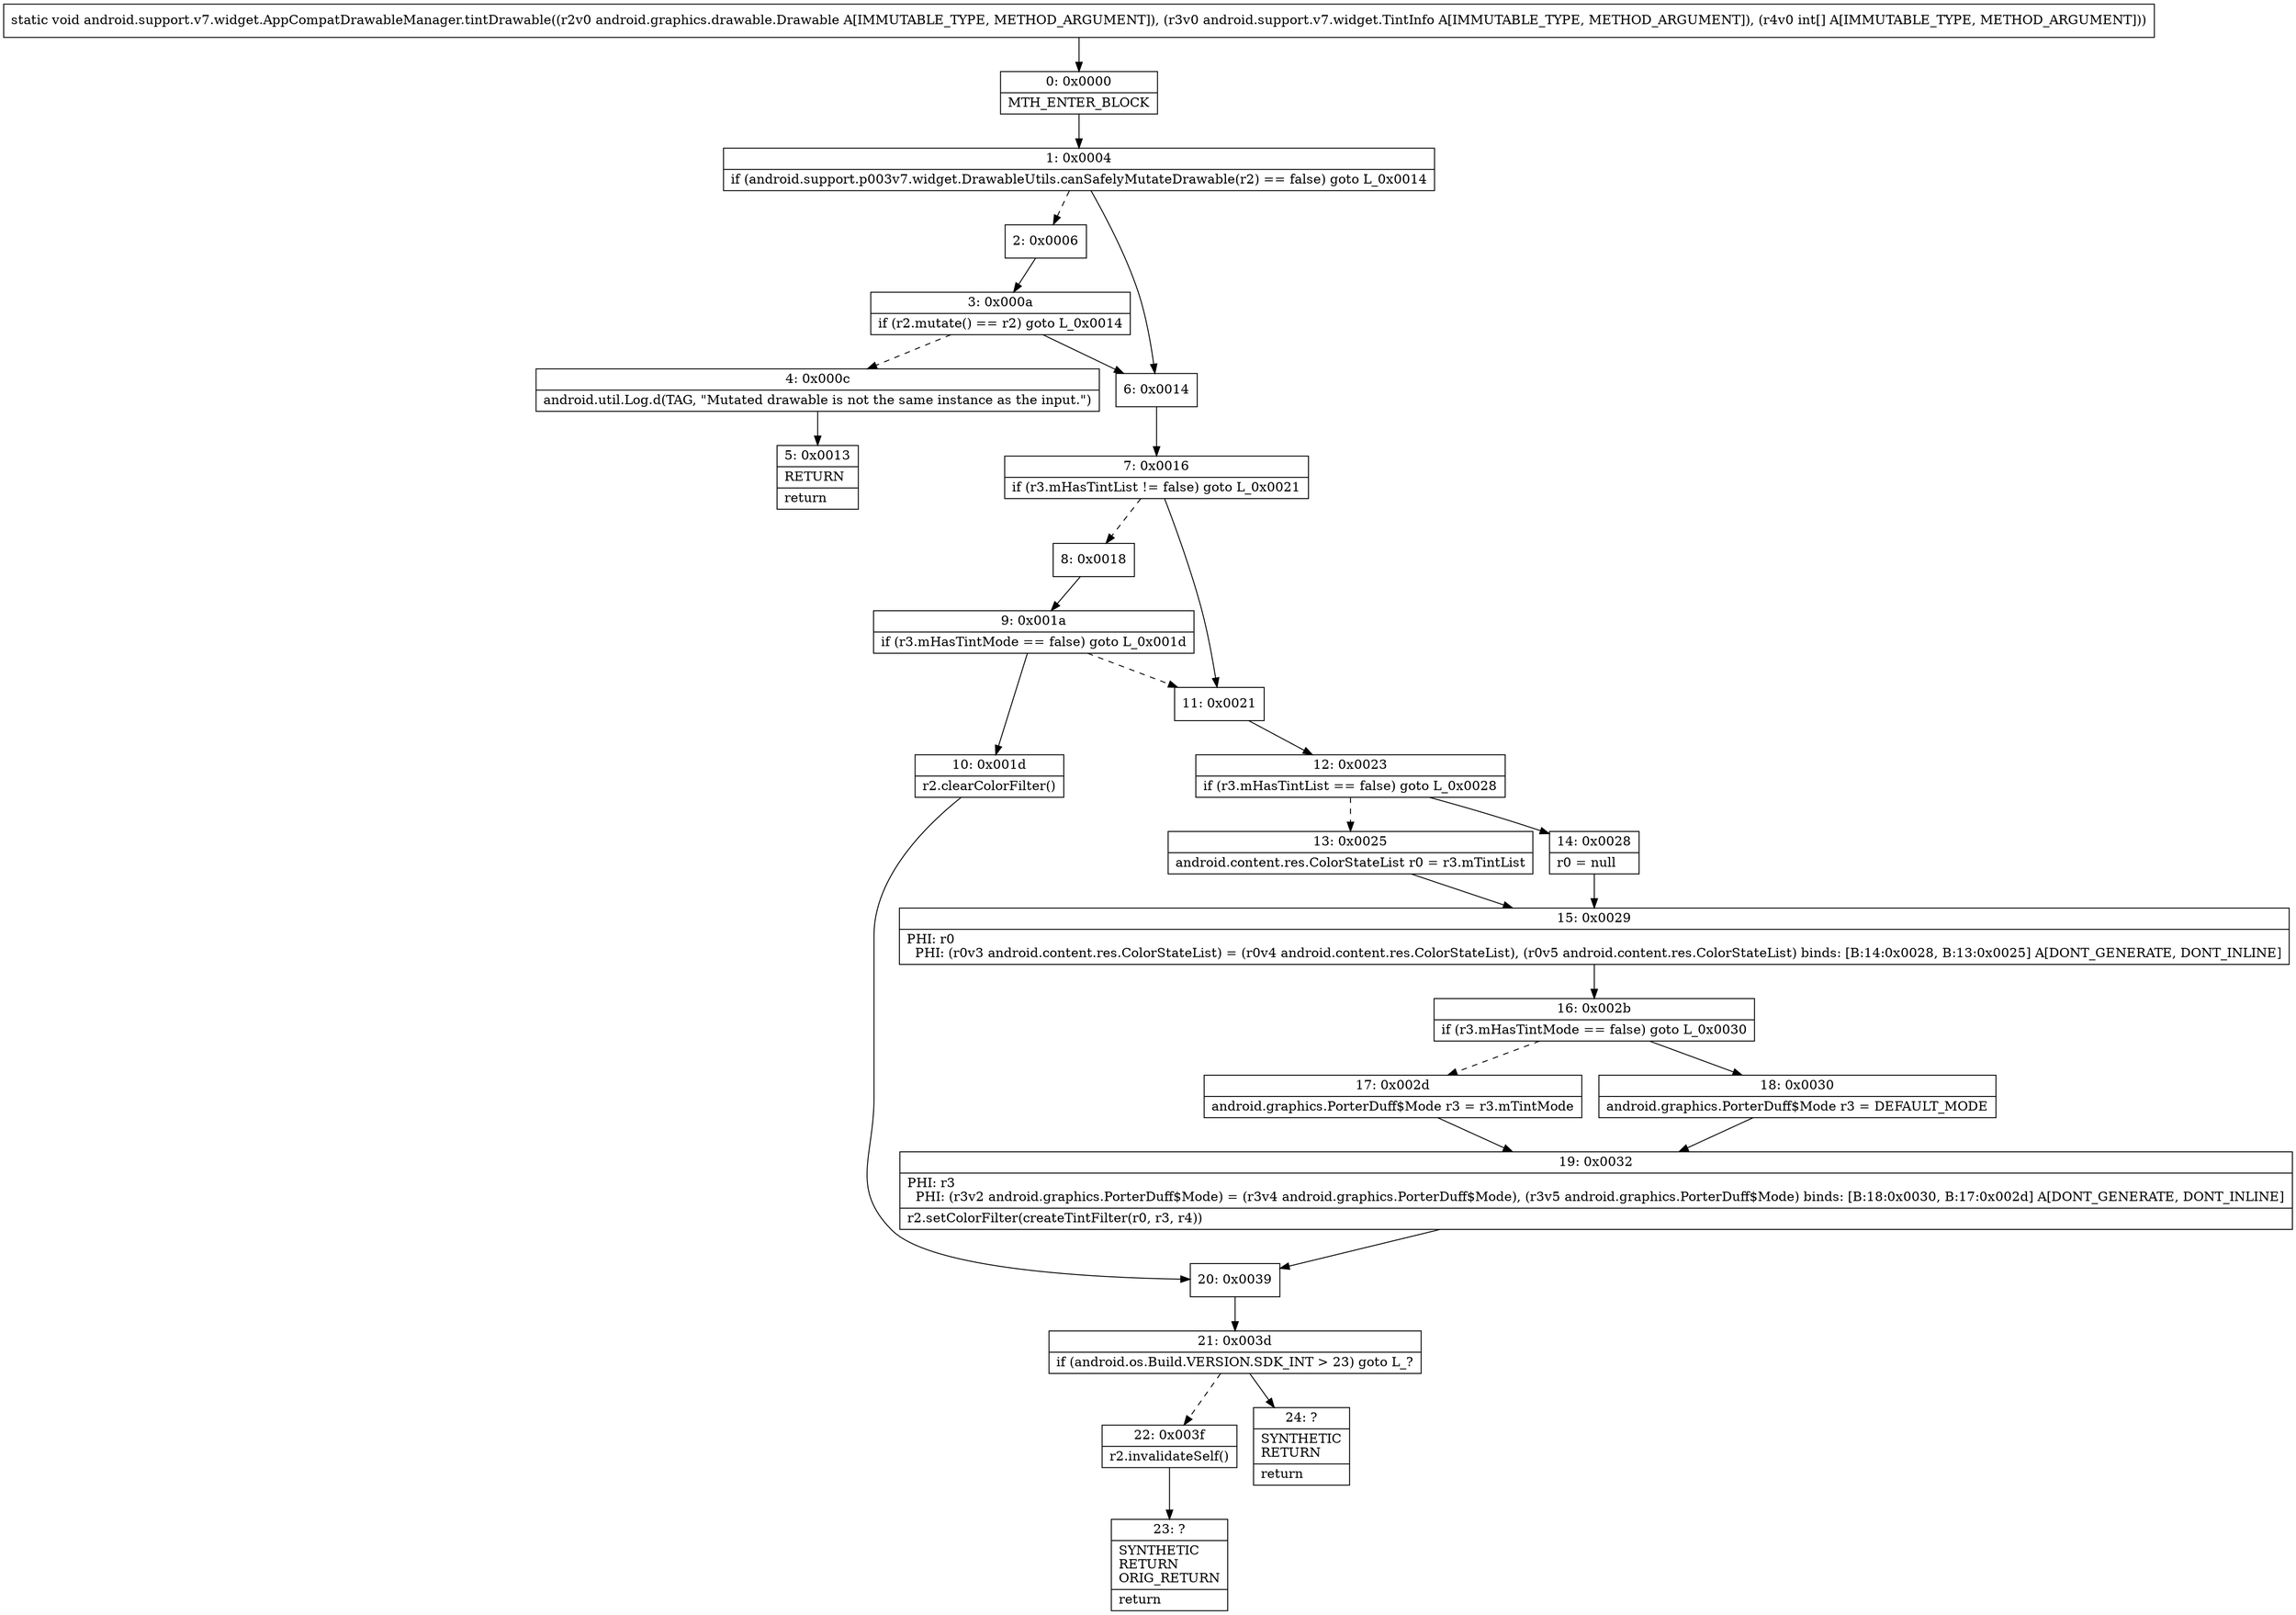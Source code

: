 digraph "CFG forandroid.support.v7.widget.AppCompatDrawableManager.tintDrawable(Landroid\/graphics\/drawable\/Drawable;Landroid\/support\/v7\/widget\/TintInfo;[I)V" {
Node_0 [shape=record,label="{0\:\ 0x0000|MTH_ENTER_BLOCK\l}"];
Node_1 [shape=record,label="{1\:\ 0x0004|if (android.support.p003v7.widget.DrawableUtils.canSafelyMutateDrawable(r2) == false) goto L_0x0014\l}"];
Node_2 [shape=record,label="{2\:\ 0x0006}"];
Node_3 [shape=record,label="{3\:\ 0x000a|if (r2.mutate() == r2) goto L_0x0014\l}"];
Node_4 [shape=record,label="{4\:\ 0x000c|android.util.Log.d(TAG, \"Mutated drawable is not the same instance as the input.\")\l}"];
Node_5 [shape=record,label="{5\:\ 0x0013|RETURN\l|return\l}"];
Node_6 [shape=record,label="{6\:\ 0x0014}"];
Node_7 [shape=record,label="{7\:\ 0x0016|if (r3.mHasTintList != false) goto L_0x0021\l}"];
Node_8 [shape=record,label="{8\:\ 0x0018}"];
Node_9 [shape=record,label="{9\:\ 0x001a|if (r3.mHasTintMode == false) goto L_0x001d\l}"];
Node_10 [shape=record,label="{10\:\ 0x001d|r2.clearColorFilter()\l}"];
Node_11 [shape=record,label="{11\:\ 0x0021}"];
Node_12 [shape=record,label="{12\:\ 0x0023|if (r3.mHasTintList == false) goto L_0x0028\l}"];
Node_13 [shape=record,label="{13\:\ 0x0025|android.content.res.ColorStateList r0 = r3.mTintList\l}"];
Node_14 [shape=record,label="{14\:\ 0x0028|r0 = null\l}"];
Node_15 [shape=record,label="{15\:\ 0x0029|PHI: r0 \l  PHI: (r0v3 android.content.res.ColorStateList) = (r0v4 android.content.res.ColorStateList), (r0v5 android.content.res.ColorStateList) binds: [B:14:0x0028, B:13:0x0025] A[DONT_GENERATE, DONT_INLINE]\l}"];
Node_16 [shape=record,label="{16\:\ 0x002b|if (r3.mHasTintMode == false) goto L_0x0030\l}"];
Node_17 [shape=record,label="{17\:\ 0x002d|android.graphics.PorterDuff$Mode r3 = r3.mTintMode\l}"];
Node_18 [shape=record,label="{18\:\ 0x0030|android.graphics.PorterDuff$Mode r3 = DEFAULT_MODE\l}"];
Node_19 [shape=record,label="{19\:\ 0x0032|PHI: r3 \l  PHI: (r3v2 android.graphics.PorterDuff$Mode) = (r3v4 android.graphics.PorterDuff$Mode), (r3v5 android.graphics.PorterDuff$Mode) binds: [B:18:0x0030, B:17:0x002d] A[DONT_GENERATE, DONT_INLINE]\l|r2.setColorFilter(createTintFilter(r0, r3, r4))\l}"];
Node_20 [shape=record,label="{20\:\ 0x0039}"];
Node_21 [shape=record,label="{21\:\ 0x003d|if (android.os.Build.VERSION.SDK_INT \> 23) goto L_?\l}"];
Node_22 [shape=record,label="{22\:\ 0x003f|r2.invalidateSelf()\l}"];
Node_23 [shape=record,label="{23\:\ ?|SYNTHETIC\lRETURN\lORIG_RETURN\l|return\l}"];
Node_24 [shape=record,label="{24\:\ ?|SYNTHETIC\lRETURN\l|return\l}"];
MethodNode[shape=record,label="{static void android.support.v7.widget.AppCompatDrawableManager.tintDrawable((r2v0 android.graphics.drawable.Drawable A[IMMUTABLE_TYPE, METHOD_ARGUMENT]), (r3v0 android.support.v7.widget.TintInfo A[IMMUTABLE_TYPE, METHOD_ARGUMENT]), (r4v0 int[] A[IMMUTABLE_TYPE, METHOD_ARGUMENT])) }"];
MethodNode -> Node_0;
Node_0 -> Node_1;
Node_1 -> Node_2[style=dashed];
Node_1 -> Node_6;
Node_2 -> Node_3;
Node_3 -> Node_4[style=dashed];
Node_3 -> Node_6;
Node_4 -> Node_5;
Node_6 -> Node_7;
Node_7 -> Node_8[style=dashed];
Node_7 -> Node_11;
Node_8 -> Node_9;
Node_9 -> Node_10;
Node_9 -> Node_11[style=dashed];
Node_10 -> Node_20;
Node_11 -> Node_12;
Node_12 -> Node_13[style=dashed];
Node_12 -> Node_14;
Node_13 -> Node_15;
Node_14 -> Node_15;
Node_15 -> Node_16;
Node_16 -> Node_17[style=dashed];
Node_16 -> Node_18;
Node_17 -> Node_19;
Node_18 -> Node_19;
Node_19 -> Node_20;
Node_20 -> Node_21;
Node_21 -> Node_22[style=dashed];
Node_21 -> Node_24;
Node_22 -> Node_23;
}


